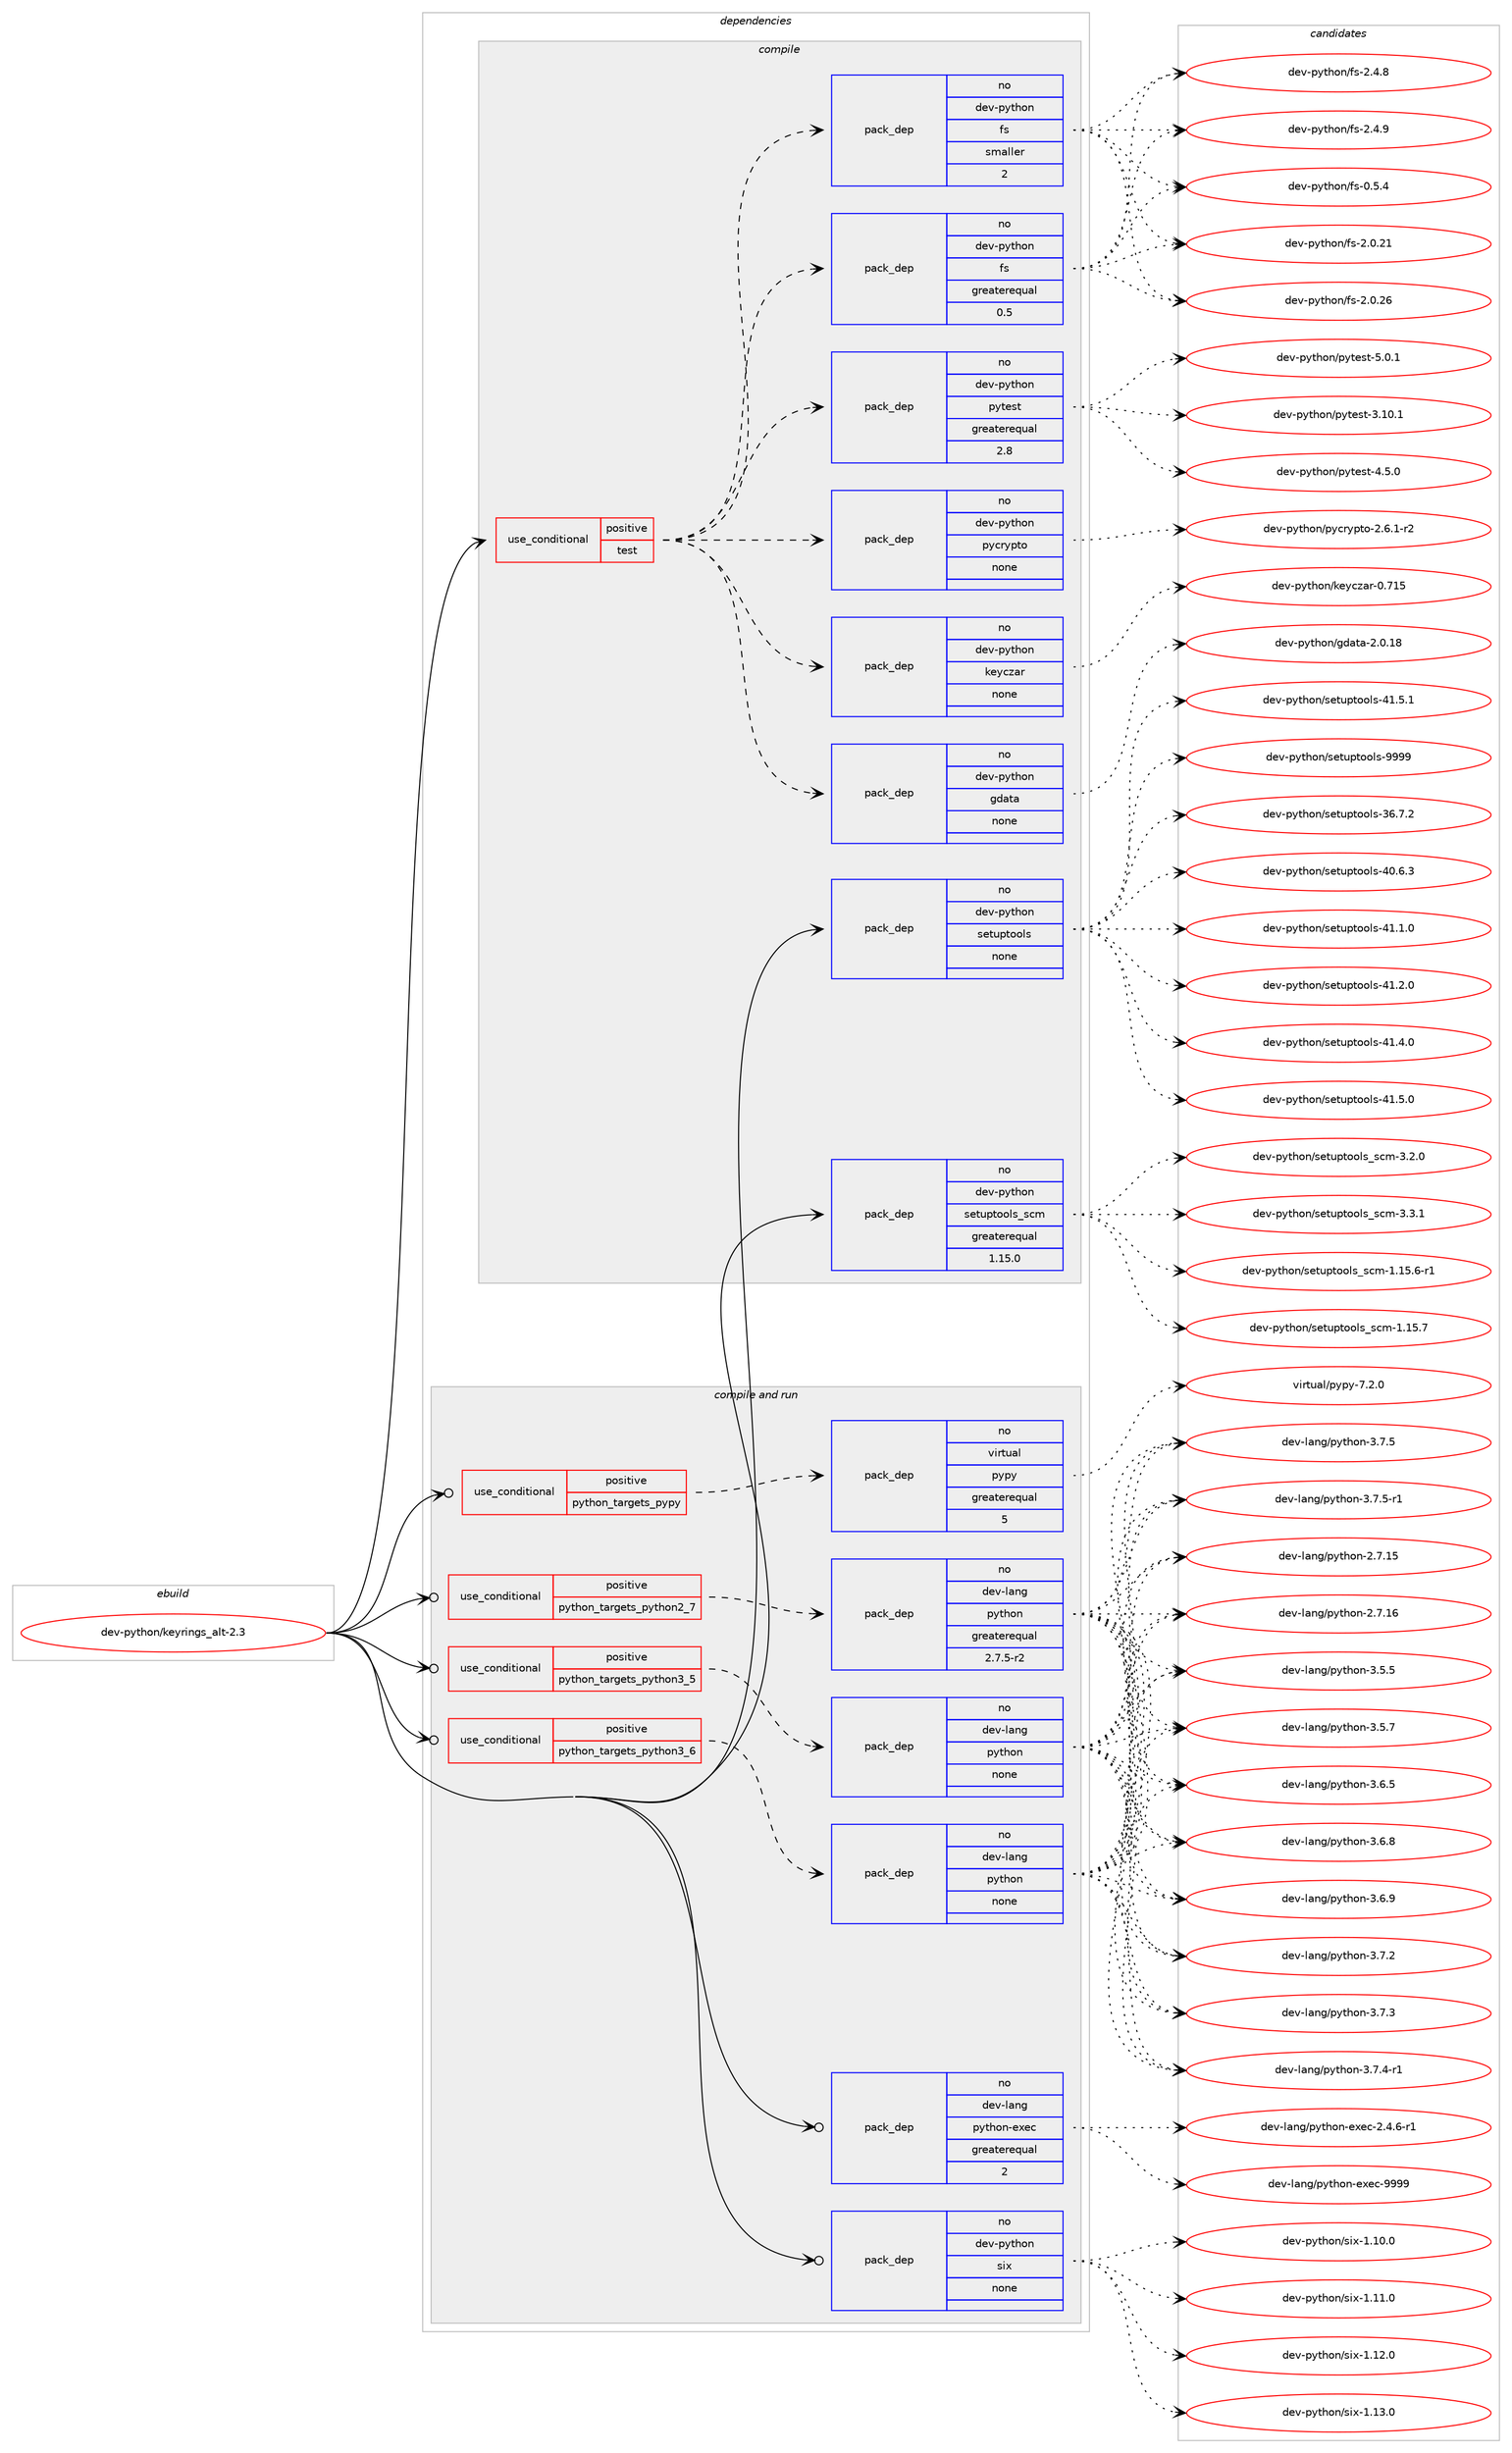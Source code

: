 digraph prolog {

# *************
# Graph options
# *************

newrank=true;
concentrate=true;
compound=true;
graph [rankdir=LR,fontname=Helvetica,fontsize=10,ranksep=1.5];#, ranksep=2.5, nodesep=0.2];
edge  [arrowhead=vee];
node  [fontname=Helvetica,fontsize=10];

# **********
# The ebuild
# **********

subgraph cluster_leftcol {
color=gray;
rank=same;
label=<<i>ebuild</i>>;
id [label="dev-python/keyrings_alt-2.3", color=red, width=4, href="../dev-python/keyrings_alt-2.3.svg"];
}

# ****************
# The dependencies
# ****************

subgraph cluster_midcol {
color=gray;
label=<<i>dependencies</i>>;
subgraph cluster_compile {
fillcolor="#eeeeee";
style=filled;
label=<<i>compile</i>>;
subgraph cond141755 {
dependency612173 [label=<<TABLE BORDER="0" CELLBORDER="1" CELLSPACING="0" CELLPADDING="4"><TR><TD ROWSPAN="3" CELLPADDING="10">use_conditional</TD></TR><TR><TD>positive</TD></TR><TR><TD>test</TD></TR></TABLE>>, shape=none, color=red];
subgraph pack458614 {
dependency612174 [label=<<TABLE BORDER="0" CELLBORDER="1" CELLSPACING="0" CELLPADDING="4" WIDTH="220"><TR><TD ROWSPAN="6" CELLPADDING="30">pack_dep</TD></TR><TR><TD WIDTH="110">no</TD></TR><TR><TD>dev-python</TD></TR><TR><TD>fs</TD></TR><TR><TD>greaterequal</TD></TR><TR><TD>0.5</TD></TR></TABLE>>, shape=none, color=blue];
}
dependency612173:e -> dependency612174:w [weight=20,style="dashed",arrowhead="vee"];
subgraph pack458615 {
dependency612175 [label=<<TABLE BORDER="0" CELLBORDER="1" CELLSPACING="0" CELLPADDING="4" WIDTH="220"><TR><TD ROWSPAN="6" CELLPADDING="30">pack_dep</TD></TR><TR><TD WIDTH="110">no</TD></TR><TR><TD>dev-python</TD></TR><TR><TD>fs</TD></TR><TR><TD>smaller</TD></TR><TR><TD>2</TD></TR></TABLE>>, shape=none, color=blue];
}
dependency612173:e -> dependency612175:w [weight=20,style="dashed",arrowhead="vee"];
subgraph pack458616 {
dependency612176 [label=<<TABLE BORDER="0" CELLBORDER="1" CELLSPACING="0" CELLPADDING="4" WIDTH="220"><TR><TD ROWSPAN="6" CELLPADDING="30">pack_dep</TD></TR><TR><TD WIDTH="110">no</TD></TR><TR><TD>dev-python</TD></TR><TR><TD>gdata</TD></TR><TR><TD>none</TD></TR><TR><TD></TD></TR></TABLE>>, shape=none, color=blue];
}
dependency612173:e -> dependency612176:w [weight=20,style="dashed",arrowhead="vee"];
subgraph pack458617 {
dependency612177 [label=<<TABLE BORDER="0" CELLBORDER="1" CELLSPACING="0" CELLPADDING="4" WIDTH="220"><TR><TD ROWSPAN="6" CELLPADDING="30">pack_dep</TD></TR><TR><TD WIDTH="110">no</TD></TR><TR><TD>dev-python</TD></TR><TR><TD>keyczar</TD></TR><TR><TD>none</TD></TR><TR><TD></TD></TR></TABLE>>, shape=none, color=blue];
}
dependency612173:e -> dependency612177:w [weight=20,style="dashed",arrowhead="vee"];
subgraph pack458618 {
dependency612178 [label=<<TABLE BORDER="0" CELLBORDER="1" CELLSPACING="0" CELLPADDING="4" WIDTH="220"><TR><TD ROWSPAN="6" CELLPADDING="30">pack_dep</TD></TR><TR><TD WIDTH="110">no</TD></TR><TR><TD>dev-python</TD></TR><TR><TD>pycrypto</TD></TR><TR><TD>none</TD></TR><TR><TD></TD></TR></TABLE>>, shape=none, color=blue];
}
dependency612173:e -> dependency612178:w [weight=20,style="dashed",arrowhead="vee"];
subgraph pack458619 {
dependency612179 [label=<<TABLE BORDER="0" CELLBORDER="1" CELLSPACING="0" CELLPADDING="4" WIDTH="220"><TR><TD ROWSPAN="6" CELLPADDING="30">pack_dep</TD></TR><TR><TD WIDTH="110">no</TD></TR><TR><TD>dev-python</TD></TR><TR><TD>pytest</TD></TR><TR><TD>greaterequal</TD></TR><TR><TD>2.8</TD></TR></TABLE>>, shape=none, color=blue];
}
dependency612173:e -> dependency612179:w [weight=20,style="dashed",arrowhead="vee"];
}
id:e -> dependency612173:w [weight=20,style="solid",arrowhead="vee"];
subgraph pack458620 {
dependency612180 [label=<<TABLE BORDER="0" CELLBORDER="1" CELLSPACING="0" CELLPADDING="4" WIDTH="220"><TR><TD ROWSPAN="6" CELLPADDING="30">pack_dep</TD></TR><TR><TD WIDTH="110">no</TD></TR><TR><TD>dev-python</TD></TR><TR><TD>setuptools</TD></TR><TR><TD>none</TD></TR><TR><TD></TD></TR></TABLE>>, shape=none, color=blue];
}
id:e -> dependency612180:w [weight=20,style="solid",arrowhead="vee"];
subgraph pack458621 {
dependency612181 [label=<<TABLE BORDER="0" CELLBORDER="1" CELLSPACING="0" CELLPADDING="4" WIDTH="220"><TR><TD ROWSPAN="6" CELLPADDING="30">pack_dep</TD></TR><TR><TD WIDTH="110">no</TD></TR><TR><TD>dev-python</TD></TR><TR><TD>setuptools_scm</TD></TR><TR><TD>greaterequal</TD></TR><TR><TD>1.15.0</TD></TR></TABLE>>, shape=none, color=blue];
}
id:e -> dependency612181:w [weight=20,style="solid",arrowhead="vee"];
}
subgraph cluster_compileandrun {
fillcolor="#eeeeee";
style=filled;
label=<<i>compile and run</i>>;
subgraph cond141756 {
dependency612182 [label=<<TABLE BORDER="0" CELLBORDER="1" CELLSPACING="0" CELLPADDING="4"><TR><TD ROWSPAN="3" CELLPADDING="10">use_conditional</TD></TR><TR><TD>positive</TD></TR><TR><TD>python_targets_pypy</TD></TR></TABLE>>, shape=none, color=red];
subgraph pack458622 {
dependency612183 [label=<<TABLE BORDER="0" CELLBORDER="1" CELLSPACING="0" CELLPADDING="4" WIDTH="220"><TR><TD ROWSPAN="6" CELLPADDING="30">pack_dep</TD></TR><TR><TD WIDTH="110">no</TD></TR><TR><TD>virtual</TD></TR><TR><TD>pypy</TD></TR><TR><TD>greaterequal</TD></TR><TR><TD>5</TD></TR></TABLE>>, shape=none, color=blue];
}
dependency612182:e -> dependency612183:w [weight=20,style="dashed",arrowhead="vee"];
}
id:e -> dependency612182:w [weight=20,style="solid",arrowhead="odotvee"];
subgraph cond141757 {
dependency612184 [label=<<TABLE BORDER="0" CELLBORDER="1" CELLSPACING="0" CELLPADDING="4"><TR><TD ROWSPAN="3" CELLPADDING="10">use_conditional</TD></TR><TR><TD>positive</TD></TR><TR><TD>python_targets_python2_7</TD></TR></TABLE>>, shape=none, color=red];
subgraph pack458623 {
dependency612185 [label=<<TABLE BORDER="0" CELLBORDER="1" CELLSPACING="0" CELLPADDING="4" WIDTH="220"><TR><TD ROWSPAN="6" CELLPADDING="30">pack_dep</TD></TR><TR><TD WIDTH="110">no</TD></TR><TR><TD>dev-lang</TD></TR><TR><TD>python</TD></TR><TR><TD>greaterequal</TD></TR><TR><TD>2.7.5-r2</TD></TR></TABLE>>, shape=none, color=blue];
}
dependency612184:e -> dependency612185:w [weight=20,style="dashed",arrowhead="vee"];
}
id:e -> dependency612184:w [weight=20,style="solid",arrowhead="odotvee"];
subgraph cond141758 {
dependency612186 [label=<<TABLE BORDER="0" CELLBORDER="1" CELLSPACING="0" CELLPADDING="4"><TR><TD ROWSPAN="3" CELLPADDING="10">use_conditional</TD></TR><TR><TD>positive</TD></TR><TR><TD>python_targets_python3_5</TD></TR></TABLE>>, shape=none, color=red];
subgraph pack458624 {
dependency612187 [label=<<TABLE BORDER="0" CELLBORDER="1" CELLSPACING="0" CELLPADDING="4" WIDTH="220"><TR><TD ROWSPAN="6" CELLPADDING="30">pack_dep</TD></TR><TR><TD WIDTH="110">no</TD></TR><TR><TD>dev-lang</TD></TR><TR><TD>python</TD></TR><TR><TD>none</TD></TR><TR><TD></TD></TR></TABLE>>, shape=none, color=blue];
}
dependency612186:e -> dependency612187:w [weight=20,style="dashed",arrowhead="vee"];
}
id:e -> dependency612186:w [weight=20,style="solid",arrowhead="odotvee"];
subgraph cond141759 {
dependency612188 [label=<<TABLE BORDER="0" CELLBORDER="1" CELLSPACING="0" CELLPADDING="4"><TR><TD ROWSPAN="3" CELLPADDING="10">use_conditional</TD></TR><TR><TD>positive</TD></TR><TR><TD>python_targets_python3_6</TD></TR></TABLE>>, shape=none, color=red];
subgraph pack458625 {
dependency612189 [label=<<TABLE BORDER="0" CELLBORDER="1" CELLSPACING="0" CELLPADDING="4" WIDTH="220"><TR><TD ROWSPAN="6" CELLPADDING="30">pack_dep</TD></TR><TR><TD WIDTH="110">no</TD></TR><TR><TD>dev-lang</TD></TR><TR><TD>python</TD></TR><TR><TD>none</TD></TR><TR><TD></TD></TR></TABLE>>, shape=none, color=blue];
}
dependency612188:e -> dependency612189:w [weight=20,style="dashed",arrowhead="vee"];
}
id:e -> dependency612188:w [weight=20,style="solid",arrowhead="odotvee"];
subgraph pack458626 {
dependency612190 [label=<<TABLE BORDER="0" CELLBORDER="1" CELLSPACING="0" CELLPADDING="4" WIDTH="220"><TR><TD ROWSPAN="6" CELLPADDING="30">pack_dep</TD></TR><TR><TD WIDTH="110">no</TD></TR><TR><TD>dev-lang</TD></TR><TR><TD>python-exec</TD></TR><TR><TD>greaterequal</TD></TR><TR><TD>2</TD></TR></TABLE>>, shape=none, color=blue];
}
id:e -> dependency612190:w [weight=20,style="solid",arrowhead="odotvee"];
subgraph pack458627 {
dependency612191 [label=<<TABLE BORDER="0" CELLBORDER="1" CELLSPACING="0" CELLPADDING="4" WIDTH="220"><TR><TD ROWSPAN="6" CELLPADDING="30">pack_dep</TD></TR><TR><TD WIDTH="110">no</TD></TR><TR><TD>dev-python</TD></TR><TR><TD>six</TD></TR><TR><TD>none</TD></TR><TR><TD></TD></TR></TABLE>>, shape=none, color=blue];
}
id:e -> dependency612191:w [weight=20,style="solid",arrowhead="odotvee"];
}
subgraph cluster_run {
fillcolor="#eeeeee";
style=filled;
label=<<i>run</i>>;
}
}

# **************
# The candidates
# **************

subgraph cluster_choices {
rank=same;
color=gray;
label=<<i>candidates</i>>;

subgraph choice458614 {
color=black;
nodesep=1;
choice1001011184511212111610411111047102115454846534652 [label="dev-python/fs-0.5.4", color=red, width=4,href="../dev-python/fs-0.5.4.svg"];
choice100101118451121211161041111104710211545504648465049 [label="dev-python/fs-2.0.21", color=red, width=4,href="../dev-python/fs-2.0.21.svg"];
choice100101118451121211161041111104710211545504648465054 [label="dev-python/fs-2.0.26", color=red, width=4,href="../dev-python/fs-2.0.26.svg"];
choice1001011184511212111610411111047102115455046524656 [label="dev-python/fs-2.4.8", color=red, width=4,href="../dev-python/fs-2.4.8.svg"];
choice1001011184511212111610411111047102115455046524657 [label="dev-python/fs-2.4.9", color=red, width=4,href="../dev-python/fs-2.4.9.svg"];
dependency612174:e -> choice1001011184511212111610411111047102115454846534652:w [style=dotted,weight="100"];
dependency612174:e -> choice100101118451121211161041111104710211545504648465049:w [style=dotted,weight="100"];
dependency612174:e -> choice100101118451121211161041111104710211545504648465054:w [style=dotted,weight="100"];
dependency612174:e -> choice1001011184511212111610411111047102115455046524656:w [style=dotted,weight="100"];
dependency612174:e -> choice1001011184511212111610411111047102115455046524657:w [style=dotted,weight="100"];
}
subgraph choice458615 {
color=black;
nodesep=1;
choice1001011184511212111610411111047102115454846534652 [label="dev-python/fs-0.5.4", color=red, width=4,href="../dev-python/fs-0.5.4.svg"];
choice100101118451121211161041111104710211545504648465049 [label="dev-python/fs-2.0.21", color=red, width=4,href="../dev-python/fs-2.0.21.svg"];
choice100101118451121211161041111104710211545504648465054 [label="dev-python/fs-2.0.26", color=red, width=4,href="../dev-python/fs-2.0.26.svg"];
choice1001011184511212111610411111047102115455046524656 [label="dev-python/fs-2.4.8", color=red, width=4,href="../dev-python/fs-2.4.8.svg"];
choice1001011184511212111610411111047102115455046524657 [label="dev-python/fs-2.4.9", color=red, width=4,href="../dev-python/fs-2.4.9.svg"];
dependency612175:e -> choice1001011184511212111610411111047102115454846534652:w [style=dotted,weight="100"];
dependency612175:e -> choice100101118451121211161041111104710211545504648465049:w [style=dotted,weight="100"];
dependency612175:e -> choice100101118451121211161041111104710211545504648465054:w [style=dotted,weight="100"];
dependency612175:e -> choice1001011184511212111610411111047102115455046524656:w [style=dotted,weight="100"];
dependency612175:e -> choice1001011184511212111610411111047102115455046524657:w [style=dotted,weight="100"];
}
subgraph choice458616 {
color=black;
nodesep=1;
choice1001011184511212111610411111047103100971169745504648464956 [label="dev-python/gdata-2.0.18", color=red, width=4,href="../dev-python/gdata-2.0.18.svg"];
dependency612176:e -> choice1001011184511212111610411111047103100971169745504648464956:w [style=dotted,weight="100"];
}
subgraph choice458617 {
color=black;
nodesep=1;
choice10010111845112121116104111110471071011219912297114454846554953 [label="dev-python/keyczar-0.715", color=red, width=4,href="../dev-python/keyczar-0.715.svg"];
dependency612177:e -> choice10010111845112121116104111110471071011219912297114454846554953:w [style=dotted,weight="100"];
}
subgraph choice458618 {
color=black;
nodesep=1;
choice1001011184511212111610411111047112121991141211121161114550465446494511450 [label="dev-python/pycrypto-2.6.1-r2", color=red, width=4,href="../dev-python/pycrypto-2.6.1-r2.svg"];
dependency612178:e -> choice1001011184511212111610411111047112121991141211121161114550465446494511450:w [style=dotted,weight="100"];
}
subgraph choice458619 {
color=black;
nodesep=1;
choice100101118451121211161041111104711212111610111511645514649484649 [label="dev-python/pytest-3.10.1", color=red, width=4,href="../dev-python/pytest-3.10.1.svg"];
choice1001011184511212111610411111047112121116101115116455246534648 [label="dev-python/pytest-4.5.0", color=red, width=4,href="../dev-python/pytest-4.5.0.svg"];
choice1001011184511212111610411111047112121116101115116455346484649 [label="dev-python/pytest-5.0.1", color=red, width=4,href="../dev-python/pytest-5.0.1.svg"];
dependency612179:e -> choice100101118451121211161041111104711212111610111511645514649484649:w [style=dotted,weight="100"];
dependency612179:e -> choice1001011184511212111610411111047112121116101115116455246534648:w [style=dotted,weight="100"];
dependency612179:e -> choice1001011184511212111610411111047112121116101115116455346484649:w [style=dotted,weight="100"];
}
subgraph choice458620 {
color=black;
nodesep=1;
choice100101118451121211161041111104711510111611711211611111110811545515446554650 [label="dev-python/setuptools-36.7.2", color=red, width=4,href="../dev-python/setuptools-36.7.2.svg"];
choice100101118451121211161041111104711510111611711211611111110811545524846544651 [label="dev-python/setuptools-40.6.3", color=red, width=4,href="../dev-python/setuptools-40.6.3.svg"];
choice100101118451121211161041111104711510111611711211611111110811545524946494648 [label="dev-python/setuptools-41.1.0", color=red, width=4,href="../dev-python/setuptools-41.1.0.svg"];
choice100101118451121211161041111104711510111611711211611111110811545524946504648 [label="dev-python/setuptools-41.2.0", color=red, width=4,href="../dev-python/setuptools-41.2.0.svg"];
choice100101118451121211161041111104711510111611711211611111110811545524946524648 [label="dev-python/setuptools-41.4.0", color=red, width=4,href="../dev-python/setuptools-41.4.0.svg"];
choice100101118451121211161041111104711510111611711211611111110811545524946534648 [label="dev-python/setuptools-41.5.0", color=red, width=4,href="../dev-python/setuptools-41.5.0.svg"];
choice100101118451121211161041111104711510111611711211611111110811545524946534649 [label="dev-python/setuptools-41.5.1", color=red, width=4,href="../dev-python/setuptools-41.5.1.svg"];
choice10010111845112121116104111110471151011161171121161111111081154557575757 [label="dev-python/setuptools-9999", color=red, width=4,href="../dev-python/setuptools-9999.svg"];
dependency612180:e -> choice100101118451121211161041111104711510111611711211611111110811545515446554650:w [style=dotted,weight="100"];
dependency612180:e -> choice100101118451121211161041111104711510111611711211611111110811545524846544651:w [style=dotted,weight="100"];
dependency612180:e -> choice100101118451121211161041111104711510111611711211611111110811545524946494648:w [style=dotted,weight="100"];
dependency612180:e -> choice100101118451121211161041111104711510111611711211611111110811545524946504648:w [style=dotted,weight="100"];
dependency612180:e -> choice100101118451121211161041111104711510111611711211611111110811545524946524648:w [style=dotted,weight="100"];
dependency612180:e -> choice100101118451121211161041111104711510111611711211611111110811545524946534648:w [style=dotted,weight="100"];
dependency612180:e -> choice100101118451121211161041111104711510111611711211611111110811545524946534649:w [style=dotted,weight="100"];
dependency612180:e -> choice10010111845112121116104111110471151011161171121161111111081154557575757:w [style=dotted,weight="100"];
}
subgraph choice458621 {
color=black;
nodesep=1;
choice10010111845112121116104111110471151011161171121161111111081159511599109454946495346544511449 [label="dev-python/setuptools_scm-1.15.6-r1", color=red, width=4,href="../dev-python/setuptools_scm-1.15.6-r1.svg"];
choice1001011184511212111610411111047115101116117112116111111108115951159910945494649534655 [label="dev-python/setuptools_scm-1.15.7", color=red, width=4,href="../dev-python/setuptools_scm-1.15.7.svg"];
choice10010111845112121116104111110471151011161171121161111111081159511599109455146504648 [label="dev-python/setuptools_scm-3.2.0", color=red, width=4,href="../dev-python/setuptools_scm-3.2.0.svg"];
choice10010111845112121116104111110471151011161171121161111111081159511599109455146514649 [label="dev-python/setuptools_scm-3.3.1", color=red, width=4,href="../dev-python/setuptools_scm-3.3.1.svg"];
dependency612181:e -> choice10010111845112121116104111110471151011161171121161111111081159511599109454946495346544511449:w [style=dotted,weight="100"];
dependency612181:e -> choice1001011184511212111610411111047115101116117112116111111108115951159910945494649534655:w [style=dotted,weight="100"];
dependency612181:e -> choice10010111845112121116104111110471151011161171121161111111081159511599109455146504648:w [style=dotted,weight="100"];
dependency612181:e -> choice10010111845112121116104111110471151011161171121161111111081159511599109455146514649:w [style=dotted,weight="100"];
}
subgraph choice458622 {
color=black;
nodesep=1;
choice1181051141161179710847112121112121455546504648 [label="virtual/pypy-7.2.0", color=red, width=4,href="../virtual/pypy-7.2.0.svg"];
dependency612183:e -> choice1181051141161179710847112121112121455546504648:w [style=dotted,weight="100"];
}
subgraph choice458623 {
color=black;
nodesep=1;
choice10010111845108971101034711212111610411111045504655464953 [label="dev-lang/python-2.7.15", color=red, width=4,href="../dev-lang/python-2.7.15.svg"];
choice10010111845108971101034711212111610411111045504655464954 [label="dev-lang/python-2.7.16", color=red, width=4,href="../dev-lang/python-2.7.16.svg"];
choice100101118451089711010347112121116104111110455146534653 [label="dev-lang/python-3.5.5", color=red, width=4,href="../dev-lang/python-3.5.5.svg"];
choice100101118451089711010347112121116104111110455146534655 [label="dev-lang/python-3.5.7", color=red, width=4,href="../dev-lang/python-3.5.7.svg"];
choice100101118451089711010347112121116104111110455146544653 [label="dev-lang/python-3.6.5", color=red, width=4,href="../dev-lang/python-3.6.5.svg"];
choice100101118451089711010347112121116104111110455146544656 [label="dev-lang/python-3.6.8", color=red, width=4,href="../dev-lang/python-3.6.8.svg"];
choice100101118451089711010347112121116104111110455146544657 [label="dev-lang/python-3.6.9", color=red, width=4,href="../dev-lang/python-3.6.9.svg"];
choice100101118451089711010347112121116104111110455146554650 [label="dev-lang/python-3.7.2", color=red, width=4,href="../dev-lang/python-3.7.2.svg"];
choice100101118451089711010347112121116104111110455146554651 [label="dev-lang/python-3.7.3", color=red, width=4,href="../dev-lang/python-3.7.3.svg"];
choice1001011184510897110103471121211161041111104551465546524511449 [label="dev-lang/python-3.7.4-r1", color=red, width=4,href="../dev-lang/python-3.7.4-r1.svg"];
choice100101118451089711010347112121116104111110455146554653 [label="dev-lang/python-3.7.5", color=red, width=4,href="../dev-lang/python-3.7.5.svg"];
choice1001011184510897110103471121211161041111104551465546534511449 [label="dev-lang/python-3.7.5-r1", color=red, width=4,href="../dev-lang/python-3.7.5-r1.svg"];
dependency612185:e -> choice10010111845108971101034711212111610411111045504655464953:w [style=dotted,weight="100"];
dependency612185:e -> choice10010111845108971101034711212111610411111045504655464954:w [style=dotted,weight="100"];
dependency612185:e -> choice100101118451089711010347112121116104111110455146534653:w [style=dotted,weight="100"];
dependency612185:e -> choice100101118451089711010347112121116104111110455146534655:w [style=dotted,weight="100"];
dependency612185:e -> choice100101118451089711010347112121116104111110455146544653:w [style=dotted,weight="100"];
dependency612185:e -> choice100101118451089711010347112121116104111110455146544656:w [style=dotted,weight="100"];
dependency612185:e -> choice100101118451089711010347112121116104111110455146544657:w [style=dotted,weight="100"];
dependency612185:e -> choice100101118451089711010347112121116104111110455146554650:w [style=dotted,weight="100"];
dependency612185:e -> choice100101118451089711010347112121116104111110455146554651:w [style=dotted,weight="100"];
dependency612185:e -> choice1001011184510897110103471121211161041111104551465546524511449:w [style=dotted,weight="100"];
dependency612185:e -> choice100101118451089711010347112121116104111110455146554653:w [style=dotted,weight="100"];
dependency612185:e -> choice1001011184510897110103471121211161041111104551465546534511449:w [style=dotted,weight="100"];
}
subgraph choice458624 {
color=black;
nodesep=1;
choice10010111845108971101034711212111610411111045504655464953 [label="dev-lang/python-2.7.15", color=red, width=4,href="../dev-lang/python-2.7.15.svg"];
choice10010111845108971101034711212111610411111045504655464954 [label="dev-lang/python-2.7.16", color=red, width=4,href="../dev-lang/python-2.7.16.svg"];
choice100101118451089711010347112121116104111110455146534653 [label="dev-lang/python-3.5.5", color=red, width=4,href="../dev-lang/python-3.5.5.svg"];
choice100101118451089711010347112121116104111110455146534655 [label="dev-lang/python-3.5.7", color=red, width=4,href="../dev-lang/python-3.5.7.svg"];
choice100101118451089711010347112121116104111110455146544653 [label="dev-lang/python-3.6.5", color=red, width=4,href="../dev-lang/python-3.6.5.svg"];
choice100101118451089711010347112121116104111110455146544656 [label="dev-lang/python-3.6.8", color=red, width=4,href="../dev-lang/python-3.6.8.svg"];
choice100101118451089711010347112121116104111110455146544657 [label="dev-lang/python-3.6.9", color=red, width=4,href="../dev-lang/python-3.6.9.svg"];
choice100101118451089711010347112121116104111110455146554650 [label="dev-lang/python-3.7.2", color=red, width=4,href="../dev-lang/python-3.7.2.svg"];
choice100101118451089711010347112121116104111110455146554651 [label="dev-lang/python-3.7.3", color=red, width=4,href="../dev-lang/python-3.7.3.svg"];
choice1001011184510897110103471121211161041111104551465546524511449 [label="dev-lang/python-3.7.4-r1", color=red, width=4,href="../dev-lang/python-3.7.4-r1.svg"];
choice100101118451089711010347112121116104111110455146554653 [label="dev-lang/python-3.7.5", color=red, width=4,href="../dev-lang/python-3.7.5.svg"];
choice1001011184510897110103471121211161041111104551465546534511449 [label="dev-lang/python-3.7.5-r1", color=red, width=4,href="../dev-lang/python-3.7.5-r1.svg"];
dependency612187:e -> choice10010111845108971101034711212111610411111045504655464953:w [style=dotted,weight="100"];
dependency612187:e -> choice10010111845108971101034711212111610411111045504655464954:w [style=dotted,weight="100"];
dependency612187:e -> choice100101118451089711010347112121116104111110455146534653:w [style=dotted,weight="100"];
dependency612187:e -> choice100101118451089711010347112121116104111110455146534655:w [style=dotted,weight="100"];
dependency612187:e -> choice100101118451089711010347112121116104111110455146544653:w [style=dotted,weight="100"];
dependency612187:e -> choice100101118451089711010347112121116104111110455146544656:w [style=dotted,weight="100"];
dependency612187:e -> choice100101118451089711010347112121116104111110455146544657:w [style=dotted,weight="100"];
dependency612187:e -> choice100101118451089711010347112121116104111110455146554650:w [style=dotted,weight="100"];
dependency612187:e -> choice100101118451089711010347112121116104111110455146554651:w [style=dotted,weight="100"];
dependency612187:e -> choice1001011184510897110103471121211161041111104551465546524511449:w [style=dotted,weight="100"];
dependency612187:e -> choice100101118451089711010347112121116104111110455146554653:w [style=dotted,weight="100"];
dependency612187:e -> choice1001011184510897110103471121211161041111104551465546534511449:w [style=dotted,weight="100"];
}
subgraph choice458625 {
color=black;
nodesep=1;
choice10010111845108971101034711212111610411111045504655464953 [label="dev-lang/python-2.7.15", color=red, width=4,href="../dev-lang/python-2.7.15.svg"];
choice10010111845108971101034711212111610411111045504655464954 [label="dev-lang/python-2.7.16", color=red, width=4,href="../dev-lang/python-2.7.16.svg"];
choice100101118451089711010347112121116104111110455146534653 [label="dev-lang/python-3.5.5", color=red, width=4,href="../dev-lang/python-3.5.5.svg"];
choice100101118451089711010347112121116104111110455146534655 [label="dev-lang/python-3.5.7", color=red, width=4,href="../dev-lang/python-3.5.7.svg"];
choice100101118451089711010347112121116104111110455146544653 [label="dev-lang/python-3.6.5", color=red, width=4,href="../dev-lang/python-3.6.5.svg"];
choice100101118451089711010347112121116104111110455146544656 [label="dev-lang/python-3.6.8", color=red, width=4,href="../dev-lang/python-3.6.8.svg"];
choice100101118451089711010347112121116104111110455146544657 [label="dev-lang/python-3.6.9", color=red, width=4,href="../dev-lang/python-3.6.9.svg"];
choice100101118451089711010347112121116104111110455146554650 [label="dev-lang/python-3.7.2", color=red, width=4,href="../dev-lang/python-3.7.2.svg"];
choice100101118451089711010347112121116104111110455146554651 [label="dev-lang/python-3.7.3", color=red, width=4,href="../dev-lang/python-3.7.3.svg"];
choice1001011184510897110103471121211161041111104551465546524511449 [label="dev-lang/python-3.7.4-r1", color=red, width=4,href="../dev-lang/python-3.7.4-r1.svg"];
choice100101118451089711010347112121116104111110455146554653 [label="dev-lang/python-3.7.5", color=red, width=4,href="../dev-lang/python-3.7.5.svg"];
choice1001011184510897110103471121211161041111104551465546534511449 [label="dev-lang/python-3.7.5-r1", color=red, width=4,href="../dev-lang/python-3.7.5-r1.svg"];
dependency612189:e -> choice10010111845108971101034711212111610411111045504655464953:w [style=dotted,weight="100"];
dependency612189:e -> choice10010111845108971101034711212111610411111045504655464954:w [style=dotted,weight="100"];
dependency612189:e -> choice100101118451089711010347112121116104111110455146534653:w [style=dotted,weight="100"];
dependency612189:e -> choice100101118451089711010347112121116104111110455146534655:w [style=dotted,weight="100"];
dependency612189:e -> choice100101118451089711010347112121116104111110455146544653:w [style=dotted,weight="100"];
dependency612189:e -> choice100101118451089711010347112121116104111110455146544656:w [style=dotted,weight="100"];
dependency612189:e -> choice100101118451089711010347112121116104111110455146544657:w [style=dotted,weight="100"];
dependency612189:e -> choice100101118451089711010347112121116104111110455146554650:w [style=dotted,weight="100"];
dependency612189:e -> choice100101118451089711010347112121116104111110455146554651:w [style=dotted,weight="100"];
dependency612189:e -> choice1001011184510897110103471121211161041111104551465546524511449:w [style=dotted,weight="100"];
dependency612189:e -> choice100101118451089711010347112121116104111110455146554653:w [style=dotted,weight="100"];
dependency612189:e -> choice1001011184510897110103471121211161041111104551465546534511449:w [style=dotted,weight="100"];
}
subgraph choice458626 {
color=black;
nodesep=1;
choice10010111845108971101034711212111610411111045101120101994550465246544511449 [label="dev-lang/python-exec-2.4.6-r1", color=red, width=4,href="../dev-lang/python-exec-2.4.6-r1.svg"];
choice10010111845108971101034711212111610411111045101120101994557575757 [label="dev-lang/python-exec-9999", color=red, width=4,href="../dev-lang/python-exec-9999.svg"];
dependency612190:e -> choice10010111845108971101034711212111610411111045101120101994550465246544511449:w [style=dotted,weight="100"];
dependency612190:e -> choice10010111845108971101034711212111610411111045101120101994557575757:w [style=dotted,weight="100"];
}
subgraph choice458627 {
color=black;
nodesep=1;
choice100101118451121211161041111104711510512045494649484648 [label="dev-python/six-1.10.0", color=red, width=4,href="../dev-python/six-1.10.0.svg"];
choice100101118451121211161041111104711510512045494649494648 [label="dev-python/six-1.11.0", color=red, width=4,href="../dev-python/six-1.11.0.svg"];
choice100101118451121211161041111104711510512045494649504648 [label="dev-python/six-1.12.0", color=red, width=4,href="../dev-python/six-1.12.0.svg"];
choice100101118451121211161041111104711510512045494649514648 [label="dev-python/six-1.13.0", color=red, width=4,href="../dev-python/six-1.13.0.svg"];
dependency612191:e -> choice100101118451121211161041111104711510512045494649484648:w [style=dotted,weight="100"];
dependency612191:e -> choice100101118451121211161041111104711510512045494649494648:w [style=dotted,weight="100"];
dependency612191:e -> choice100101118451121211161041111104711510512045494649504648:w [style=dotted,weight="100"];
dependency612191:e -> choice100101118451121211161041111104711510512045494649514648:w [style=dotted,weight="100"];
}
}

}
